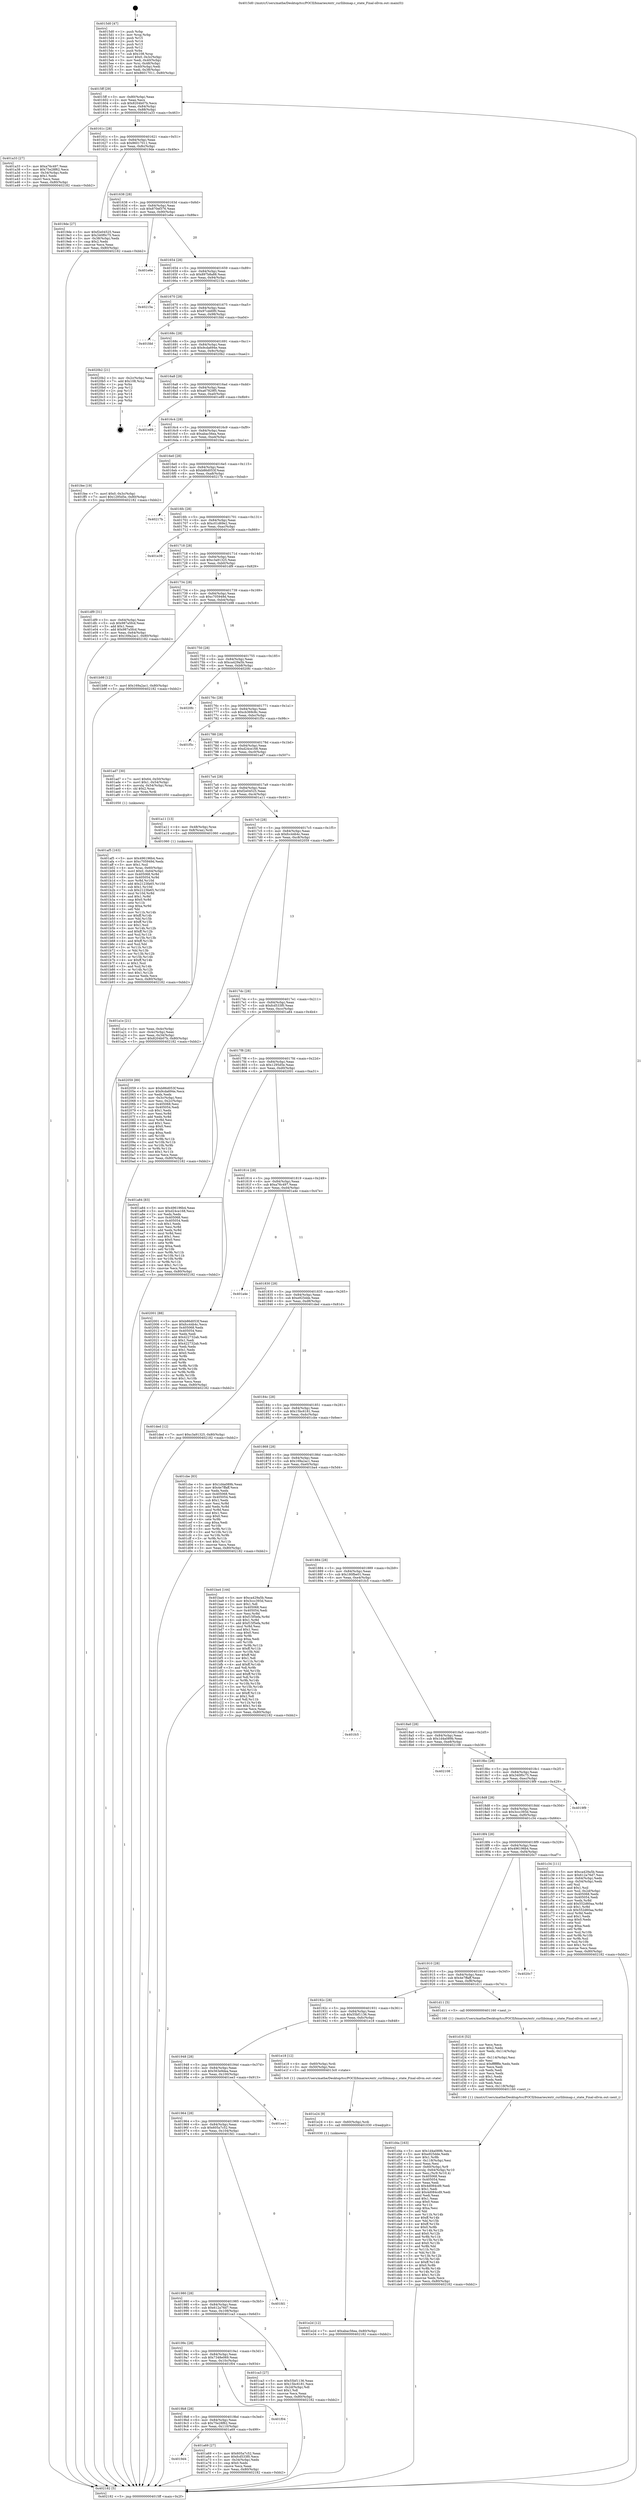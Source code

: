 digraph "0x4015d0" {
  label = "0x4015d0 (/mnt/c/Users/mathe/Desktop/tcc/POCII/binaries/extr_curllibimap.c_state_Final-ollvm.out::main(0))"
  labelloc = "t"
  node[shape=record]

  Entry [label="",width=0.3,height=0.3,shape=circle,fillcolor=black,style=filled]
  "0x4015ff" [label="{
     0x4015ff [29]\l
     | [instrs]\l
     &nbsp;&nbsp;0x4015ff \<+3\>: mov -0x80(%rbp),%eax\l
     &nbsp;&nbsp;0x401602 \<+2\>: mov %eax,%ecx\l
     &nbsp;&nbsp;0x401604 \<+6\>: sub $0x8204b07b,%ecx\l
     &nbsp;&nbsp;0x40160a \<+6\>: mov %eax,-0x84(%rbp)\l
     &nbsp;&nbsp;0x401610 \<+6\>: mov %ecx,-0x88(%rbp)\l
     &nbsp;&nbsp;0x401616 \<+6\>: je 0000000000401a33 \<main+0x463\>\l
  }"]
  "0x401a33" [label="{
     0x401a33 [27]\l
     | [instrs]\l
     &nbsp;&nbsp;0x401a33 \<+5\>: mov $0xa76c497,%eax\l
     &nbsp;&nbsp;0x401a38 \<+5\>: mov $0x75e28f62,%ecx\l
     &nbsp;&nbsp;0x401a3d \<+3\>: mov -0x34(%rbp),%edx\l
     &nbsp;&nbsp;0x401a40 \<+3\>: cmp $0x1,%edx\l
     &nbsp;&nbsp;0x401a43 \<+3\>: cmovl %ecx,%eax\l
     &nbsp;&nbsp;0x401a46 \<+3\>: mov %eax,-0x80(%rbp)\l
     &nbsp;&nbsp;0x401a49 \<+5\>: jmp 0000000000402182 \<main+0xbb2\>\l
  }"]
  "0x40161c" [label="{
     0x40161c [28]\l
     | [instrs]\l
     &nbsp;&nbsp;0x40161c \<+5\>: jmp 0000000000401621 \<main+0x51\>\l
     &nbsp;&nbsp;0x401621 \<+6\>: mov -0x84(%rbp),%eax\l
     &nbsp;&nbsp;0x401627 \<+5\>: sub $0x86017011,%eax\l
     &nbsp;&nbsp;0x40162c \<+6\>: mov %eax,-0x8c(%rbp)\l
     &nbsp;&nbsp;0x401632 \<+6\>: je 00000000004019de \<main+0x40e\>\l
  }"]
  Exit [label="",width=0.3,height=0.3,shape=circle,fillcolor=black,style=filled,peripheries=2]
  "0x4019de" [label="{
     0x4019de [27]\l
     | [instrs]\l
     &nbsp;&nbsp;0x4019de \<+5\>: mov $0xf2e04525,%eax\l
     &nbsp;&nbsp;0x4019e3 \<+5\>: mov $0x340f0c75,%ecx\l
     &nbsp;&nbsp;0x4019e8 \<+3\>: mov -0x38(%rbp),%edx\l
     &nbsp;&nbsp;0x4019eb \<+3\>: cmp $0x2,%edx\l
     &nbsp;&nbsp;0x4019ee \<+3\>: cmovne %ecx,%eax\l
     &nbsp;&nbsp;0x4019f1 \<+3\>: mov %eax,-0x80(%rbp)\l
     &nbsp;&nbsp;0x4019f4 \<+5\>: jmp 0000000000402182 \<main+0xbb2\>\l
  }"]
  "0x401638" [label="{
     0x401638 [28]\l
     | [instrs]\l
     &nbsp;&nbsp;0x401638 \<+5\>: jmp 000000000040163d \<main+0x6d\>\l
     &nbsp;&nbsp;0x40163d \<+6\>: mov -0x84(%rbp),%eax\l
     &nbsp;&nbsp;0x401643 \<+5\>: sub $0x870ef376,%eax\l
     &nbsp;&nbsp;0x401648 \<+6\>: mov %eax,-0x90(%rbp)\l
     &nbsp;&nbsp;0x40164e \<+6\>: je 0000000000401e6e \<main+0x89e\>\l
  }"]
  "0x402182" [label="{
     0x402182 [5]\l
     | [instrs]\l
     &nbsp;&nbsp;0x402182 \<+5\>: jmp 00000000004015ff \<main+0x2f\>\l
  }"]
  "0x4015d0" [label="{
     0x4015d0 [47]\l
     | [instrs]\l
     &nbsp;&nbsp;0x4015d0 \<+1\>: push %rbp\l
     &nbsp;&nbsp;0x4015d1 \<+3\>: mov %rsp,%rbp\l
     &nbsp;&nbsp;0x4015d4 \<+2\>: push %r15\l
     &nbsp;&nbsp;0x4015d6 \<+2\>: push %r14\l
     &nbsp;&nbsp;0x4015d8 \<+2\>: push %r13\l
     &nbsp;&nbsp;0x4015da \<+2\>: push %r12\l
     &nbsp;&nbsp;0x4015dc \<+1\>: push %rbx\l
     &nbsp;&nbsp;0x4015dd \<+7\>: sub $0x108,%rsp\l
     &nbsp;&nbsp;0x4015e4 \<+7\>: movl $0x0,-0x3c(%rbp)\l
     &nbsp;&nbsp;0x4015eb \<+3\>: mov %edi,-0x40(%rbp)\l
     &nbsp;&nbsp;0x4015ee \<+4\>: mov %rsi,-0x48(%rbp)\l
     &nbsp;&nbsp;0x4015f2 \<+3\>: mov -0x40(%rbp),%edi\l
     &nbsp;&nbsp;0x4015f5 \<+3\>: mov %edi,-0x38(%rbp)\l
     &nbsp;&nbsp;0x4015f8 \<+7\>: movl $0x86017011,-0x80(%rbp)\l
  }"]
  "0x401e2d" [label="{
     0x401e2d [12]\l
     | [instrs]\l
     &nbsp;&nbsp;0x401e2d \<+7\>: movl $0xabac56ea,-0x80(%rbp)\l
     &nbsp;&nbsp;0x401e34 \<+5\>: jmp 0000000000402182 \<main+0xbb2\>\l
  }"]
  "0x401e6e" [label="{
     0x401e6e\l
  }", style=dashed]
  "0x401654" [label="{
     0x401654 [28]\l
     | [instrs]\l
     &nbsp;&nbsp;0x401654 \<+5\>: jmp 0000000000401659 \<main+0x89\>\l
     &nbsp;&nbsp;0x401659 \<+6\>: mov -0x84(%rbp),%eax\l
     &nbsp;&nbsp;0x40165f \<+5\>: sub $0x897b8a88,%eax\l
     &nbsp;&nbsp;0x401664 \<+6\>: mov %eax,-0x94(%rbp)\l
     &nbsp;&nbsp;0x40166a \<+6\>: je 000000000040215a \<main+0xb8a\>\l
  }"]
  "0x401e24" [label="{
     0x401e24 [9]\l
     | [instrs]\l
     &nbsp;&nbsp;0x401e24 \<+4\>: mov -0x60(%rbp),%rdi\l
     &nbsp;&nbsp;0x401e28 \<+5\>: call 0000000000401030 \<free@plt\>\l
     | [calls]\l
     &nbsp;&nbsp;0x401030 \{1\} (unknown)\l
  }"]
  "0x40215a" [label="{
     0x40215a\l
  }", style=dashed]
  "0x401670" [label="{
     0x401670 [28]\l
     | [instrs]\l
     &nbsp;&nbsp;0x401670 \<+5\>: jmp 0000000000401675 \<main+0xa5\>\l
     &nbsp;&nbsp;0x401675 \<+6\>: mov -0x84(%rbp),%eax\l
     &nbsp;&nbsp;0x40167b \<+5\>: sub $0x97cdd0f0,%eax\l
     &nbsp;&nbsp;0x401680 \<+6\>: mov %eax,-0x98(%rbp)\l
     &nbsp;&nbsp;0x401686 \<+6\>: je 0000000000401fdd \<main+0xa0d\>\l
  }"]
  "0x401d4a" [label="{
     0x401d4a [163]\l
     | [instrs]\l
     &nbsp;&nbsp;0x401d4a \<+5\>: mov $0x1d4a089b,%ecx\l
     &nbsp;&nbsp;0x401d4f \<+5\>: mov $0xe925dde,%edx\l
     &nbsp;&nbsp;0x401d54 \<+3\>: mov $0x1,%r8b\l
     &nbsp;&nbsp;0x401d57 \<+6\>: mov -0x118(%rbp),%esi\l
     &nbsp;&nbsp;0x401d5d \<+3\>: imul %eax,%esi\l
     &nbsp;&nbsp;0x401d60 \<+4\>: mov -0x60(%rbp),%r9\l
     &nbsp;&nbsp;0x401d64 \<+4\>: movslq -0x64(%rbp),%r10\l
     &nbsp;&nbsp;0x401d68 \<+4\>: mov %esi,(%r9,%r10,4)\l
     &nbsp;&nbsp;0x401d6c \<+7\>: mov 0x405068,%eax\l
     &nbsp;&nbsp;0x401d73 \<+7\>: mov 0x405054,%esi\l
     &nbsp;&nbsp;0x401d7a \<+2\>: mov %eax,%edi\l
     &nbsp;&nbsp;0x401d7c \<+6\>: sub $0x4d084cd9,%edi\l
     &nbsp;&nbsp;0x401d82 \<+3\>: sub $0x1,%edi\l
     &nbsp;&nbsp;0x401d85 \<+6\>: add $0x4d084cd9,%edi\l
     &nbsp;&nbsp;0x401d8b \<+3\>: imul %edi,%eax\l
     &nbsp;&nbsp;0x401d8e \<+3\>: and $0x1,%eax\l
     &nbsp;&nbsp;0x401d91 \<+3\>: cmp $0x0,%eax\l
     &nbsp;&nbsp;0x401d94 \<+4\>: sete %r11b\l
     &nbsp;&nbsp;0x401d98 \<+3\>: cmp $0xa,%esi\l
     &nbsp;&nbsp;0x401d9b \<+3\>: setl %bl\l
     &nbsp;&nbsp;0x401d9e \<+3\>: mov %r11b,%r14b\l
     &nbsp;&nbsp;0x401da1 \<+4\>: xor $0xff,%r14b\l
     &nbsp;&nbsp;0x401da5 \<+3\>: mov %bl,%r15b\l
     &nbsp;&nbsp;0x401da8 \<+4\>: xor $0xff,%r15b\l
     &nbsp;&nbsp;0x401dac \<+4\>: xor $0x0,%r8b\l
     &nbsp;&nbsp;0x401db0 \<+3\>: mov %r14b,%r12b\l
     &nbsp;&nbsp;0x401db3 \<+4\>: and $0x0,%r12b\l
     &nbsp;&nbsp;0x401db7 \<+3\>: and %r8b,%r11b\l
     &nbsp;&nbsp;0x401dba \<+3\>: mov %r15b,%r13b\l
     &nbsp;&nbsp;0x401dbd \<+4\>: and $0x0,%r13b\l
     &nbsp;&nbsp;0x401dc1 \<+3\>: and %r8b,%bl\l
     &nbsp;&nbsp;0x401dc4 \<+3\>: or %r11b,%r12b\l
     &nbsp;&nbsp;0x401dc7 \<+3\>: or %bl,%r13b\l
     &nbsp;&nbsp;0x401dca \<+3\>: xor %r13b,%r12b\l
     &nbsp;&nbsp;0x401dcd \<+3\>: or %r15b,%r14b\l
     &nbsp;&nbsp;0x401dd0 \<+4\>: xor $0xff,%r14b\l
     &nbsp;&nbsp;0x401dd4 \<+4\>: or $0x0,%r8b\l
     &nbsp;&nbsp;0x401dd8 \<+3\>: and %r8b,%r14b\l
     &nbsp;&nbsp;0x401ddb \<+3\>: or %r14b,%r12b\l
     &nbsp;&nbsp;0x401dde \<+4\>: test $0x1,%r12b\l
     &nbsp;&nbsp;0x401de2 \<+3\>: cmovne %edx,%ecx\l
     &nbsp;&nbsp;0x401de5 \<+3\>: mov %ecx,-0x80(%rbp)\l
     &nbsp;&nbsp;0x401de8 \<+5\>: jmp 0000000000402182 \<main+0xbb2\>\l
  }"]
  "0x401fdd" [label="{
     0x401fdd\l
  }", style=dashed]
  "0x40168c" [label="{
     0x40168c [28]\l
     | [instrs]\l
     &nbsp;&nbsp;0x40168c \<+5\>: jmp 0000000000401691 \<main+0xc1\>\l
     &nbsp;&nbsp;0x401691 \<+6\>: mov -0x84(%rbp),%eax\l
     &nbsp;&nbsp;0x401697 \<+5\>: sub $0x9cda694e,%eax\l
     &nbsp;&nbsp;0x40169c \<+6\>: mov %eax,-0x9c(%rbp)\l
     &nbsp;&nbsp;0x4016a2 \<+6\>: je 00000000004020b2 \<main+0xae2\>\l
  }"]
  "0x401d16" [label="{
     0x401d16 [52]\l
     | [instrs]\l
     &nbsp;&nbsp;0x401d16 \<+2\>: xor %ecx,%ecx\l
     &nbsp;&nbsp;0x401d18 \<+5\>: mov $0x2,%edx\l
     &nbsp;&nbsp;0x401d1d \<+6\>: mov %edx,-0x114(%rbp)\l
     &nbsp;&nbsp;0x401d23 \<+1\>: cltd\l
     &nbsp;&nbsp;0x401d24 \<+6\>: mov -0x114(%rbp),%esi\l
     &nbsp;&nbsp;0x401d2a \<+2\>: idiv %esi\l
     &nbsp;&nbsp;0x401d2c \<+6\>: imul $0xfffffffe,%edx,%edx\l
     &nbsp;&nbsp;0x401d32 \<+2\>: mov %ecx,%edi\l
     &nbsp;&nbsp;0x401d34 \<+2\>: sub %edx,%edi\l
     &nbsp;&nbsp;0x401d36 \<+2\>: mov %ecx,%edx\l
     &nbsp;&nbsp;0x401d38 \<+3\>: sub $0x1,%edx\l
     &nbsp;&nbsp;0x401d3b \<+2\>: add %edx,%edi\l
     &nbsp;&nbsp;0x401d3d \<+2\>: sub %edi,%ecx\l
     &nbsp;&nbsp;0x401d3f \<+6\>: mov %ecx,-0x118(%rbp)\l
     &nbsp;&nbsp;0x401d45 \<+5\>: call 0000000000401160 \<next_i\>\l
     | [calls]\l
     &nbsp;&nbsp;0x401160 \{1\} (/mnt/c/Users/mathe/Desktop/tcc/POCII/binaries/extr_curllibimap.c_state_Final-ollvm.out::next_i)\l
  }"]
  "0x4020b2" [label="{
     0x4020b2 [21]\l
     | [instrs]\l
     &nbsp;&nbsp;0x4020b2 \<+3\>: mov -0x2c(%rbp),%eax\l
     &nbsp;&nbsp;0x4020b5 \<+7\>: add $0x108,%rsp\l
     &nbsp;&nbsp;0x4020bc \<+1\>: pop %rbx\l
     &nbsp;&nbsp;0x4020bd \<+2\>: pop %r12\l
     &nbsp;&nbsp;0x4020bf \<+2\>: pop %r13\l
     &nbsp;&nbsp;0x4020c1 \<+2\>: pop %r14\l
     &nbsp;&nbsp;0x4020c3 \<+2\>: pop %r15\l
     &nbsp;&nbsp;0x4020c5 \<+1\>: pop %rbp\l
     &nbsp;&nbsp;0x4020c6 \<+1\>: ret\l
  }"]
  "0x4016a8" [label="{
     0x4016a8 [28]\l
     | [instrs]\l
     &nbsp;&nbsp;0x4016a8 \<+5\>: jmp 00000000004016ad \<main+0xdd\>\l
     &nbsp;&nbsp;0x4016ad \<+6\>: mov -0x84(%rbp),%eax\l
     &nbsp;&nbsp;0x4016b3 \<+5\>: sub $0xa67829f5,%eax\l
     &nbsp;&nbsp;0x4016b8 \<+6\>: mov %eax,-0xa0(%rbp)\l
     &nbsp;&nbsp;0x4016be \<+6\>: je 0000000000401e89 \<main+0x8b9\>\l
  }"]
  "0x401af5" [label="{
     0x401af5 [163]\l
     | [instrs]\l
     &nbsp;&nbsp;0x401af5 \<+5\>: mov $0x496196b4,%ecx\l
     &nbsp;&nbsp;0x401afa \<+5\>: mov $0xc705949d,%edx\l
     &nbsp;&nbsp;0x401aff \<+3\>: mov $0x1,%sil\l
     &nbsp;&nbsp;0x401b02 \<+4\>: mov %rax,-0x60(%rbp)\l
     &nbsp;&nbsp;0x401b06 \<+7\>: movl $0x0,-0x64(%rbp)\l
     &nbsp;&nbsp;0x401b0d \<+8\>: mov 0x405068,%r8d\l
     &nbsp;&nbsp;0x401b15 \<+8\>: mov 0x405054,%r9d\l
     &nbsp;&nbsp;0x401b1d \<+3\>: mov %r8d,%r10d\l
     &nbsp;&nbsp;0x401b20 \<+7\>: add $0x2123fa65,%r10d\l
     &nbsp;&nbsp;0x401b27 \<+4\>: sub $0x1,%r10d\l
     &nbsp;&nbsp;0x401b2b \<+7\>: sub $0x2123fa65,%r10d\l
     &nbsp;&nbsp;0x401b32 \<+4\>: imul %r10d,%r8d\l
     &nbsp;&nbsp;0x401b36 \<+4\>: and $0x1,%r8d\l
     &nbsp;&nbsp;0x401b3a \<+4\>: cmp $0x0,%r8d\l
     &nbsp;&nbsp;0x401b3e \<+4\>: sete %r11b\l
     &nbsp;&nbsp;0x401b42 \<+4\>: cmp $0xa,%r9d\l
     &nbsp;&nbsp;0x401b46 \<+3\>: setl %bl\l
     &nbsp;&nbsp;0x401b49 \<+3\>: mov %r11b,%r14b\l
     &nbsp;&nbsp;0x401b4c \<+4\>: xor $0xff,%r14b\l
     &nbsp;&nbsp;0x401b50 \<+3\>: mov %bl,%r15b\l
     &nbsp;&nbsp;0x401b53 \<+4\>: xor $0xff,%r15b\l
     &nbsp;&nbsp;0x401b57 \<+4\>: xor $0x1,%sil\l
     &nbsp;&nbsp;0x401b5b \<+3\>: mov %r14b,%r12b\l
     &nbsp;&nbsp;0x401b5e \<+4\>: and $0xff,%r12b\l
     &nbsp;&nbsp;0x401b62 \<+3\>: and %sil,%r11b\l
     &nbsp;&nbsp;0x401b65 \<+3\>: mov %r15b,%r13b\l
     &nbsp;&nbsp;0x401b68 \<+4\>: and $0xff,%r13b\l
     &nbsp;&nbsp;0x401b6c \<+3\>: and %sil,%bl\l
     &nbsp;&nbsp;0x401b6f \<+3\>: or %r11b,%r12b\l
     &nbsp;&nbsp;0x401b72 \<+3\>: or %bl,%r13b\l
     &nbsp;&nbsp;0x401b75 \<+3\>: xor %r13b,%r12b\l
     &nbsp;&nbsp;0x401b78 \<+3\>: or %r15b,%r14b\l
     &nbsp;&nbsp;0x401b7b \<+4\>: xor $0xff,%r14b\l
     &nbsp;&nbsp;0x401b7f \<+4\>: or $0x1,%sil\l
     &nbsp;&nbsp;0x401b83 \<+3\>: and %sil,%r14b\l
     &nbsp;&nbsp;0x401b86 \<+3\>: or %r14b,%r12b\l
     &nbsp;&nbsp;0x401b89 \<+4\>: test $0x1,%r12b\l
     &nbsp;&nbsp;0x401b8d \<+3\>: cmovne %edx,%ecx\l
     &nbsp;&nbsp;0x401b90 \<+3\>: mov %ecx,-0x80(%rbp)\l
     &nbsp;&nbsp;0x401b93 \<+5\>: jmp 0000000000402182 \<main+0xbb2\>\l
  }"]
  "0x401e89" [label="{
     0x401e89\l
  }", style=dashed]
  "0x4016c4" [label="{
     0x4016c4 [28]\l
     | [instrs]\l
     &nbsp;&nbsp;0x4016c4 \<+5\>: jmp 00000000004016c9 \<main+0xf9\>\l
     &nbsp;&nbsp;0x4016c9 \<+6\>: mov -0x84(%rbp),%eax\l
     &nbsp;&nbsp;0x4016cf \<+5\>: sub $0xabac56ea,%eax\l
     &nbsp;&nbsp;0x4016d4 \<+6\>: mov %eax,-0xa4(%rbp)\l
     &nbsp;&nbsp;0x4016da \<+6\>: je 0000000000401fee \<main+0xa1e\>\l
  }"]
  "0x4019d4" [label="{
     0x4019d4\l
  }", style=dashed]
  "0x401fee" [label="{
     0x401fee [19]\l
     | [instrs]\l
     &nbsp;&nbsp;0x401fee \<+7\>: movl $0x0,-0x3c(%rbp)\l
     &nbsp;&nbsp;0x401ff5 \<+7\>: movl $0x1295d5e,-0x80(%rbp)\l
     &nbsp;&nbsp;0x401ffc \<+5\>: jmp 0000000000402182 \<main+0xbb2\>\l
  }"]
  "0x4016e0" [label="{
     0x4016e0 [28]\l
     | [instrs]\l
     &nbsp;&nbsp;0x4016e0 \<+5\>: jmp 00000000004016e5 \<main+0x115\>\l
     &nbsp;&nbsp;0x4016e5 \<+6\>: mov -0x84(%rbp),%eax\l
     &nbsp;&nbsp;0x4016eb \<+5\>: sub $0xb86d053f,%eax\l
     &nbsp;&nbsp;0x4016f0 \<+6\>: mov %eax,-0xa8(%rbp)\l
     &nbsp;&nbsp;0x4016f6 \<+6\>: je 000000000040217b \<main+0xbab\>\l
  }"]
  "0x401a69" [label="{
     0x401a69 [27]\l
     | [instrs]\l
     &nbsp;&nbsp;0x401a69 \<+5\>: mov $0x605a7c52,%eax\l
     &nbsp;&nbsp;0x401a6e \<+5\>: mov $0xfcd533f0,%ecx\l
     &nbsp;&nbsp;0x401a73 \<+3\>: mov -0x34(%rbp),%edx\l
     &nbsp;&nbsp;0x401a76 \<+3\>: cmp $0x0,%edx\l
     &nbsp;&nbsp;0x401a79 \<+3\>: cmove %ecx,%eax\l
     &nbsp;&nbsp;0x401a7c \<+3\>: mov %eax,-0x80(%rbp)\l
     &nbsp;&nbsp;0x401a7f \<+5\>: jmp 0000000000402182 \<main+0xbb2\>\l
  }"]
  "0x40217b" [label="{
     0x40217b\l
  }", style=dashed]
  "0x4016fc" [label="{
     0x4016fc [28]\l
     | [instrs]\l
     &nbsp;&nbsp;0x4016fc \<+5\>: jmp 0000000000401701 \<main+0x131\>\l
     &nbsp;&nbsp;0x401701 \<+6\>: mov -0x84(%rbp),%eax\l
     &nbsp;&nbsp;0x401707 \<+5\>: sub $0xc01d69e2,%eax\l
     &nbsp;&nbsp;0x40170c \<+6\>: mov %eax,-0xac(%rbp)\l
     &nbsp;&nbsp;0x401712 \<+6\>: je 0000000000401e39 \<main+0x869\>\l
  }"]
  "0x4019b8" [label="{
     0x4019b8 [28]\l
     | [instrs]\l
     &nbsp;&nbsp;0x4019b8 \<+5\>: jmp 00000000004019bd \<main+0x3ed\>\l
     &nbsp;&nbsp;0x4019bd \<+6\>: mov -0x84(%rbp),%eax\l
     &nbsp;&nbsp;0x4019c3 \<+5\>: sub $0x75e28f62,%eax\l
     &nbsp;&nbsp;0x4019c8 \<+6\>: mov %eax,-0x110(%rbp)\l
     &nbsp;&nbsp;0x4019ce \<+6\>: je 0000000000401a69 \<main+0x499\>\l
  }"]
  "0x401e39" [label="{
     0x401e39\l
  }", style=dashed]
  "0x401718" [label="{
     0x401718 [28]\l
     | [instrs]\l
     &nbsp;&nbsp;0x401718 \<+5\>: jmp 000000000040171d \<main+0x14d\>\l
     &nbsp;&nbsp;0x40171d \<+6\>: mov -0x84(%rbp),%eax\l
     &nbsp;&nbsp;0x401723 \<+5\>: sub $0xc3a91325,%eax\l
     &nbsp;&nbsp;0x401728 \<+6\>: mov %eax,-0xb0(%rbp)\l
     &nbsp;&nbsp;0x40172e \<+6\>: je 0000000000401df9 \<main+0x829\>\l
  }"]
  "0x401f04" [label="{
     0x401f04\l
  }", style=dashed]
  "0x401df9" [label="{
     0x401df9 [31]\l
     | [instrs]\l
     &nbsp;&nbsp;0x401df9 \<+3\>: mov -0x64(%rbp),%eax\l
     &nbsp;&nbsp;0x401dfc \<+5\>: sub $0x987a5fcd,%eax\l
     &nbsp;&nbsp;0x401e01 \<+3\>: add $0x1,%eax\l
     &nbsp;&nbsp;0x401e04 \<+5\>: add $0x987a5fcd,%eax\l
     &nbsp;&nbsp;0x401e09 \<+3\>: mov %eax,-0x64(%rbp)\l
     &nbsp;&nbsp;0x401e0c \<+7\>: movl $0x169a2ac1,-0x80(%rbp)\l
     &nbsp;&nbsp;0x401e13 \<+5\>: jmp 0000000000402182 \<main+0xbb2\>\l
  }"]
  "0x401734" [label="{
     0x401734 [28]\l
     | [instrs]\l
     &nbsp;&nbsp;0x401734 \<+5\>: jmp 0000000000401739 \<main+0x169\>\l
     &nbsp;&nbsp;0x401739 \<+6\>: mov -0x84(%rbp),%eax\l
     &nbsp;&nbsp;0x40173f \<+5\>: sub $0xc705949d,%eax\l
     &nbsp;&nbsp;0x401744 \<+6\>: mov %eax,-0xb4(%rbp)\l
     &nbsp;&nbsp;0x40174a \<+6\>: je 0000000000401b98 \<main+0x5c8\>\l
  }"]
  "0x40199c" [label="{
     0x40199c [28]\l
     | [instrs]\l
     &nbsp;&nbsp;0x40199c \<+5\>: jmp 00000000004019a1 \<main+0x3d1\>\l
     &nbsp;&nbsp;0x4019a1 \<+6\>: mov -0x84(%rbp),%eax\l
     &nbsp;&nbsp;0x4019a7 \<+5\>: sub $0x7348e069,%eax\l
     &nbsp;&nbsp;0x4019ac \<+6\>: mov %eax,-0x10c(%rbp)\l
     &nbsp;&nbsp;0x4019b2 \<+6\>: je 0000000000401f04 \<main+0x934\>\l
  }"]
  "0x401b98" [label="{
     0x401b98 [12]\l
     | [instrs]\l
     &nbsp;&nbsp;0x401b98 \<+7\>: movl $0x169a2ac1,-0x80(%rbp)\l
     &nbsp;&nbsp;0x401b9f \<+5\>: jmp 0000000000402182 \<main+0xbb2\>\l
  }"]
  "0x401750" [label="{
     0x401750 [28]\l
     | [instrs]\l
     &nbsp;&nbsp;0x401750 \<+5\>: jmp 0000000000401755 \<main+0x185\>\l
     &nbsp;&nbsp;0x401755 \<+6\>: mov -0x84(%rbp),%eax\l
     &nbsp;&nbsp;0x40175b \<+5\>: sub $0xca429a5b,%eax\l
     &nbsp;&nbsp;0x401760 \<+6\>: mov %eax,-0xb8(%rbp)\l
     &nbsp;&nbsp;0x401766 \<+6\>: je 00000000004020fc \<main+0xb2c\>\l
  }"]
  "0x401ca3" [label="{
     0x401ca3 [27]\l
     | [instrs]\l
     &nbsp;&nbsp;0x401ca3 \<+5\>: mov $0x55bf1136,%eax\l
     &nbsp;&nbsp;0x401ca8 \<+5\>: mov $0x15bc6181,%ecx\l
     &nbsp;&nbsp;0x401cad \<+3\>: mov -0x2d(%rbp),%dl\l
     &nbsp;&nbsp;0x401cb0 \<+3\>: test $0x1,%dl\l
     &nbsp;&nbsp;0x401cb3 \<+3\>: cmovne %ecx,%eax\l
     &nbsp;&nbsp;0x401cb6 \<+3\>: mov %eax,-0x80(%rbp)\l
     &nbsp;&nbsp;0x401cb9 \<+5\>: jmp 0000000000402182 \<main+0xbb2\>\l
  }"]
  "0x4020fc" [label="{
     0x4020fc\l
  }", style=dashed]
  "0x40176c" [label="{
     0x40176c [28]\l
     | [instrs]\l
     &nbsp;&nbsp;0x40176c \<+5\>: jmp 0000000000401771 \<main+0x1a1\>\l
     &nbsp;&nbsp;0x401771 \<+6\>: mov -0x84(%rbp),%eax\l
     &nbsp;&nbsp;0x401777 \<+5\>: sub $0xcb369c8c,%eax\l
     &nbsp;&nbsp;0x40177c \<+6\>: mov %eax,-0xbc(%rbp)\l
     &nbsp;&nbsp;0x401782 \<+6\>: je 0000000000401f5c \<main+0x98c\>\l
  }"]
  "0x401980" [label="{
     0x401980 [28]\l
     | [instrs]\l
     &nbsp;&nbsp;0x401980 \<+5\>: jmp 0000000000401985 \<main+0x3b5\>\l
     &nbsp;&nbsp;0x401985 \<+6\>: mov -0x84(%rbp),%eax\l
     &nbsp;&nbsp;0x40198b \<+5\>: sub $0x612a76d7,%eax\l
     &nbsp;&nbsp;0x401990 \<+6\>: mov %eax,-0x108(%rbp)\l
     &nbsp;&nbsp;0x401996 \<+6\>: je 0000000000401ca3 \<main+0x6d3\>\l
  }"]
  "0x401f5c" [label="{
     0x401f5c\l
  }", style=dashed]
  "0x401788" [label="{
     0x401788 [28]\l
     | [instrs]\l
     &nbsp;&nbsp;0x401788 \<+5\>: jmp 000000000040178d \<main+0x1bd\>\l
     &nbsp;&nbsp;0x40178d \<+6\>: mov -0x84(%rbp),%eax\l
     &nbsp;&nbsp;0x401793 \<+5\>: sub $0xd24ce168,%eax\l
     &nbsp;&nbsp;0x401798 \<+6\>: mov %eax,-0xc0(%rbp)\l
     &nbsp;&nbsp;0x40179e \<+6\>: je 0000000000401ad7 \<main+0x507\>\l
  }"]
  "0x401fd1" [label="{
     0x401fd1\l
  }", style=dashed]
  "0x401ad7" [label="{
     0x401ad7 [30]\l
     | [instrs]\l
     &nbsp;&nbsp;0x401ad7 \<+7\>: movl $0x64,-0x50(%rbp)\l
     &nbsp;&nbsp;0x401ade \<+7\>: movl $0x1,-0x54(%rbp)\l
     &nbsp;&nbsp;0x401ae5 \<+4\>: movslq -0x54(%rbp),%rax\l
     &nbsp;&nbsp;0x401ae9 \<+4\>: shl $0x2,%rax\l
     &nbsp;&nbsp;0x401aed \<+3\>: mov %rax,%rdi\l
     &nbsp;&nbsp;0x401af0 \<+5\>: call 0000000000401050 \<malloc@plt\>\l
     | [calls]\l
     &nbsp;&nbsp;0x401050 \{1\} (unknown)\l
  }"]
  "0x4017a4" [label="{
     0x4017a4 [28]\l
     | [instrs]\l
     &nbsp;&nbsp;0x4017a4 \<+5\>: jmp 00000000004017a9 \<main+0x1d9\>\l
     &nbsp;&nbsp;0x4017a9 \<+6\>: mov -0x84(%rbp),%eax\l
     &nbsp;&nbsp;0x4017af \<+5\>: sub $0xf2e04525,%eax\l
     &nbsp;&nbsp;0x4017b4 \<+6\>: mov %eax,-0xc4(%rbp)\l
     &nbsp;&nbsp;0x4017ba \<+6\>: je 0000000000401a11 \<main+0x441\>\l
  }"]
  "0x401964" [label="{
     0x401964 [28]\l
     | [instrs]\l
     &nbsp;&nbsp;0x401964 \<+5\>: jmp 0000000000401969 \<main+0x399\>\l
     &nbsp;&nbsp;0x401969 \<+6\>: mov -0x84(%rbp),%eax\l
     &nbsp;&nbsp;0x40196f \<+5\>: sub $0x605a7c52,%eax\l
     &nbsp;&nbsp;0x401974 \<+6\>: mov %eax,-0x104(%rbp)\l
     &nbsp;&nbsp;0x40197a \<+6\>: je 0000000000401fd1 \<main+0xa01\>\l
  }"]
  "0x401a11" [label="{
     0x401a11 [13]\l
     | [instrs]\l
     &nbsp;&nbsp;0x401a11 \<+4\>: mov -0x48(%rbp),%rax\l
     &nbsp;&nbsp;0x401a15 \<+4\>: mov 0x8(%rax),%rdi\l
     &nbsp;&nbsp;0x401a19 \<+5\>: call 0000000000401060 \<atoi@plt\>\l
     | [calls]\l
     &nbsp;&nbsp;0x401060 \{1\} (unknown)\l
  }"]
  "0x4017c0" [label="{
     0x4017c0 [28]\l
     | [instrs]\l
     &nbsp;&nbsp;0x4017c0 \<+5\>: jmp 00000000004017c5 \<main+0x1f5\>\l
     &nbsp;&nbsp;0x4017c5 \<+6\>: mov -0x84(%rbp),%eax\l
     &nbsp;&nbsp;0x4017cb \<+5\>: sub $0xfcc44b4c,%eax\l
     &nbsp;&nbsp;0x4017d0 \<+6\>: mov %eax,-0xc8(%rbp)\l
     &nbsp;&nbsp;0x4017d6 \<+6\>: je 0000000000402059 \<main+0xa89\>\l
  }"]
  "0x401a1e" [label="{
     0x401a1e [21]\l
     | [instrs]\l
     &nbsp;&nbsp;0x401a1e \<+3\>: mov %eax,-0x4c(%rbp)\l
     &nbsp;&nbsp;0x401a21 \<+3\>: mov -0x4c(%rbp),%eax\l
     &nbsp;&nbsp;0x401a24 \<+3\>: mov %eax,-0x34(%rbp)\l
     &nbsp;&nbsp;0x401a27 \<+7\>: movl $0x8204b07b,-0x80(%rbp)\l
     &nbsp;&nbsp;0x401a2e \<+5\>: jmp 0000000000402182 \<main+0xbb2\>\l
  }"]
  "0x401ee3" [label="{
     0x401ee3\l
  }", style=dashed]
  "0x402059" [label="{
     0x402059 [89]\l
     | [instrs]\l
     &nbsp;&nbsp;0x402059 \<+5\>: mov $0xb86d053f,%eax\l
     &nbsp;&nbsp;0x40205e \<+5\>: mov $0x9cda694e,%ecx\l
     &nbsp;&nbsp;0x402063 \<+2\>: xor %edx,%edx\l
     &nbsp;&nbsp;0x402065 \<+3\>: mov -0x3c(%rbp),%esi\l
     &nbsp;&nbsp;0x402068 \<+3\>: mov %esi,-0x2c(%rbp)\l
     &nbsp;&nbsp;0x40206b \<+7\>: mov 0x405068,%esi\l
     &nbsp;&nbsp;0x402072 \<+7\>: mov 0x405054,%edi\l
     &nbsp;&nbsp;0x402079 \<+3\>: sub $0x1,%edx\l
     &nbsp;&nbsp;0x40207c \<+3\>: mov %esi,%r8d\l
     &nbsp;&nbsp;0x40207f \<+3\>: add %edx,%r8d\l
     &nbsp;&nbsp;0x402082 \<+4\>: imul %r8d,%esi\l
     &nbsp;&nbsp;0x402086 \<+3\>: and $0x1,%esi\l
     &nbsp;&nbsp;0x402089 \<+3\>: cmp $0x0,%esi\l
     &nbsp;&nbsp;0x40208c \<+4\>: sete %r9b\l
     &nbsp;&nbsp;0x402090 \<+3\>: cmp $0xa,%edi\l
     &nbsp;&nbsp;0x402093 \<+4\>: setl %r10b\l
     &nbsp;&nbsp;0x402097 \<+3\>: mov %r9b,%r11b\l
     &nbsp;&nbsp;0x40209a \<+3\>: and %r10b,%r11b\l
     &nbsp;&nbsp;0x40209d \<+3\>: xor %r10b,%r9b\l
     &nbsp;&nbsp;0x4020a0 \<+3\>: or %r9b,%r11b\l
     &nbsp;&nbsp;0x4020a3 \<+4\>: test $0x1,%r11b\l
     &nbsp;&nbsp;0x4020a7 \<+3\>: cmovne %ecx,%eax\l
     &nbsp;&nbsp;0x4020aa \<+3\>: mov %eax,-0x80(%rbp)\l
     &nbsp;&nbsp;0x4020ad \<+5\>: jmp 0000000000402182 \<main+0xbb2\>\l
  }"]
  "0x4017dc" [label="{
     0x4017dc [28]\l
     | [instrs]\l
     &nbsp;&nbsp;0x4017dc \<+5\>: jmp 00000000004017e1 \<main+0x211\>\l
     &nbsp;&nbsp;0x4017e1 \<+6\>: mov -0x84(%rbp),%eax\l
     &nbsp;&nbsp;0x4017e7 \<+5\>: sub $0xfcd533f0,%eax\l
     &nbsp;&nbsp;0x4017ec \<+6\>: mov %eax,-0xcc(%rbp)\l
     &nbsp;&nbsp;0x4017f2 \<+6\>: je 0000000000401a84 \<main+0x4b4\>\l
  }"]
  "0x401948" [label="{
     0x401948 [28]\l
     | [instrs]\l
     &nbsp;&nbsp;0x401948 \<+5\>: jmp 000000000040194d \<main+0x37d\>\l
     &nbsp;&nbsp;0x40194d \<+6\>: mov -0x84(%rbp),%eax\l
     &nbsp;&nbsp;0x401953 \<+5\>: sub $0x563e9dea,%eax\l
     &nbsp;&nbsp;0x401958 \<+6\>: mov %eax,-0x100(%rbp)\l
     &nbsp;&nbsp;0x40195e \<+6\>: je 0000000000401ee3 \<main+0x913\>\l
  }"]
  "0x401a84" [label="{
     0x401a84 [83]\l
     | [instrs]\l
     &nbsp;&nbsp;0x401a84 \<+5\>: mov $0x496196b4,%eax\l
     &nbsp;&nbsp;0x401a89 \<+5\>: mov $0xd24ce168,%ecx\l
     &nbsp;&nbsp;0x401a8e \<+2\>: xor %edx,%edx\l
     &nbsp;&nbsp;0x401a90 \<+7\>: mov 0x405068,%esi\l
     &nbsp;&nbsp;0x401a97 \<+7\>: mov 0x405054,%edi\l
     &nbsp;&nbsp;0x401a9e \<+3\>: sub $0x1,%edx\l
     &nbsp;&nbsp;0x401aa1 \<+3\>: mov %esi,%r8d\l
     &nbsp;&nbsp;0x401aa4 \<+3\>: add %edx,%r8d\l
     &nbsp;&nbsp;0x401aa7 \<+4\>: imul %r8d,%esi\l
     &nbsp;&nbsp;0x401aab \<+3\>: and $0x1,%esi\l
     &nbsp;&nbsp;0x401aae \<+3\>: cmp $0x0,%esi\l
     &nbsp;&nbsp;0x401ab1 \<+4\>: sete %r9b\l
     &nbsp;&nbsp;0x401ab5 \<+3\>: cmp $0xa,%edi\l
     &nbsp;&nbsp;0x401ab8 \<+4\>: setl %r10b\l
     &nbsp;&nbsp;0x401abc \<+3\>: mov %r9b,%r11b\l
     &nbsp;&nbsp;0x401abf \<+3\>: and %r10b,%r11b\l
     &nbsp;&nbsp;0x401ac2 \<+3\>: xor %r10b,%r9b\l
     &nbsp;&nbsp;0x401ac5 \<+3\>: or %r9b,%r11b\l
     &nbsp;&nbsp;0x401ac8 \<+4\>: test $0x1,%r11b\l
     &nbsp;&nbsp;0x401acc \<+3\>: cmovne %ecx,%eax\l
     &nbsp;&nbsp;0x401acf \<+3\>: mov %eax,-0x80(%rbp)\l
     &nbsp;&nbsp;0x401ad2 \<+5\>: jmp 0000000000402182 \<main+0xbb2\>\l
  }"]
  "0x4017f8" [label="{
     0x4017f8 [28]\l
     | [instrs]\l
     &nbsp;&nbsp;0x4017f8 \<+5\>: jmp 00000000004017fd \<main+0x22d\>\l
     &nbsp;&nbsp;0x4017fd \<+6\>: mov -0x84(%rbp),%eax\l
     &nbsp;&nbsp;0x401803 \<+5\>: sub $0x1295d5e,%eax\l
     &nbsp;&nbsp;0x401808 \<+6\>: mov %eax,-0xd0(%rbp)\l
     &nbsp;&nbsp;0x40180e \<+6\>: je 0000000000402001 \<main+0xa31\>\l
  }"]
  "0x401e18" [label="{
     0x401e18 [12]\l
     | [instrs]\l
     &nbsp;&nbsp;0x401e18 \<+4\>: mov -0x60(%rbp),%rdi\l
     &nbsp;&nbsp;0x401e1c \<+3\>: mov -0x50(%rbp),%esi\l
     &nbsp;&nbsp;0x401e1f \<+5\>: call 00000000004013c0 \<state\>\l
     | [calls]\l
     &nbsp;&nbsp;0x4013c0 \{1\} (/mnt/c/Users/mathe/Desktop/tcc/POCII/binaries/extr_curllibimap.c_state_Final-ollvm.out::state)\l
  }"]
  "0x402001" [label="{
     0x402001 [88]\l
     | [instrs]\l
     &nbsp;&nbsp;0x402001 \<+5\>: mov $0xb86d053f,%eax\l
     &nbsp;&nbsp;0x402006 \<+5\>: mov $0xfcc44b4c,%ecx\l
     &nbsp;&nbsp;0x40200b \<+7\>: mov 0x405068,%edx\l
     &nbsp;&nbsp;0x402012 \<+7\>: mov 0x405054,%esi\l
     &nbsp;&nbsp;0x402019 \<+2\>: mov %edx,%edi\l
     &nbsp;&nbsp;0x40201b \<+6\>: add $0x422732ab,%edi\l
     &nbsp;&nbsp;0x402021 \<+3\>: sub $0x1,%edi\l
     &nbsp;&nbsp;0x402024 \<+6\>: sub $0x422732ab,%edi\l
     &nbsp;&nbsp;0x40202a \<+3\>: imul %edi,%edx\l
     &nbsp;&nbsp;0x40202d \<+3\>: and $0x1,%edx\l
     &nbsp;&nbsp;0x402030 \<+3\>: cmp $0x0,%edx\l
     &nbsp;&nbsp;0x402033 \<+4\>: sete %r8b\l
     &nbsp;&nbsp;0x402037 \<+3\>: cmp $0xa,%esi\l
     &nbsp;&nbsp;0x40203a \<+4\>: setl %r9b\l
     &nbsp;&nbsp;0x40203e \<+3\>: mov %r8b,%r10b\l
     &nbsp;&nbsp;0x402041 \<+3\>: and %r9b,%r10b\l
     &nbsp;&nbsp;0x402044 \<+3\>: xor %r9b,%r8b\l
     &nbsp;&nbsp;0x402047 \<+3\>: or %r8b,%r10b\l
     &nbsp;&nbsp;0x40204a \<+4\>: test $0x1,%r10b\l
     &nbsp;&nbsp;0x40204e \<+3\>: cmovne %ecx,%eax\l
     &nbsp;&nbsp;0x402051 \<+3\>: mov %eax,-0x80(%rbp)\l
     &nbsp;&nbsp;0x402054 \<+5\>: jmp 0000000000402182 \<main+0xbb2\>\l
  }"]
  "0x401814" [label="{
     0x401814 [28]\l
     | [instrs]\l
     &nbsp;&nbsp;0x401814 \<+5\>: jmp 0000000000401819 \<main+0x249\>\l
     &nbsp;&nbsp;0x401819 \<+6\>: mov -0x84(%rbp),%eax\l
     &nbsp;&nbsp;0x40181f \<+5\>: sub $0xa76c497,%eax\l
     &nbsp;&nbsp;0x401824 \<+6\>: mov %eax,-0xd4(%rbp)\l
     &nbsp;&nbsp;0x40182a \<+6\>: je 0000000000401a4e \<main+0x47e\>\l
  }"]
  "0x40192c" [label="{
     0x40192c [28]\l
     | [instrs]\l
     &nbsp;&nbsp;0x40192c \<+5\>: jmp 0000000000401931 \<main+0x361\>\l
     &nbsp;&nbsp;0x401931 \<+6\>: mov -0x84(%rbp),%eax\l
     &nbsp;&nbsp;0x401937 \<+5\>: sub $0x55bf1136,%eax\l
     &nbsp;&nbsp;0x40193c \<+6\>: mov %eax,-0xfc(%rbp)\l
     &nbsp;&nbsp;0x401942 \<+6\>: je 0000000000401e18 \<main+0x848\>\l
  }"]
  "0x401a4e" [label="{
     0x401a4e\l
  }", style=dashed]
  "0x401830" [label="{
     0x401830 [28]\l
     | [instrs]\l
     &nbsp;&nbsp;0x401830 \<+5\>: jmp 0000000000401835 \<main+0x265\>\l
     &nbsp;&nbsp;0x401835 \<+6\>: mov -0x84(%rbp),%eax\l
     &nbsp;&nbsp;0x40183b \<+5\>: sub $0xe925dde,%eax\l
     &nbsp;&nbsp;0x401840 \<+6\>: mov %eax,-0xd8(%rbp)\l
     &nbsp;&nbsp;0x401846 \<+6\>: je 0000000000401ded \<main+0x81d\>\l
  }"]
  "0x401d11" [label="{
     0x401d11 [5]\l
     | [instrs]\l
     &nbsp;&nbsp;0x401d11 \<+5\>: call 0000000000401160 \<next_i\>\l
     | [calls]\l
     &nbsp;&nbsp;0x401160 \{1\} (/mnt/c/Users/mathe/Desktop/tcc/POCII/binaries/extr_curllibimap.c_state_Final-ollvm.out::next_i)\l
  }"]
  "0x401ded" [label="{
     0x401ded [12]\l
     | [instrs]\l
     &nbsp;&nbsp;0x401ded \<+7\>: movl $0xc3a91325,-0x80(%rbp)\l
     &nbsp;&nbsp;0x401df4 \<+5\>: jmp 0000000000402182 \<main+0xbb2\>\l
  }"]
  "0x40184c" [label="{
     0x40184c [28]\l
     | [instrs]\l
     &nbsp;&nbsp;0x40184c \<+5\>: jmp 0000000000401851 \<main+0x281\>\l
     &nbsp;&nbsp;0x401851 \<+6\>: mov -0x84(%rbp),%eax\l
     &nbsp;&nbsp;0x401857 \<+5\>: sub $0x15bc6181,%eax\l
     &nbsp;&nbsp;0x40185c \<+6\>: mov %eax,-0xdc(%rbp)\l
     &nbsp;&nbsp;0x401862 \<+6\>: je 0000000000401cbe \<main+0x6ee\>\l
  }"]
  "0x401910" [label="{
     0x401910 [28]\l
     | [instrs]\l
     &nbsp;&nbsp;0x401910 \<+5\>: jmp 0000000000401915 \<main+0x345\>\l
     &nbsp;&nbsp;0x401915 \<+6\>: mov -0x84(%rbp),%eax\l
     &nbsp;&nbsp;0x40191b \<+5\>: sub $0x4e7ffaff,%eax\l
     &nbsp;&nbsp;0x401920 \<+6\>: mov %eax,-0xf8(%rbp)\l
     &nbsp;&nbsp;0x401926 \<+6\>: je 0000000000401d11 \<main+0x741\>\l
  }"]
  "0x401cbe" [label="{
     0x401cbe [83]\l
     | [instrs]\l
     &nbsp;&nbsp;0x401cbe \<+5\>: mov $0x1d4a089b,%eax\l
     &nbsp;&nbsp;0x401cc3 \<+5\>: mov $0x4e7ffaff,%ecx\l
     &nbsp;&nbsp;0x401cc8 \<+2\>: xor %edx,%edx\l
     &nbsp;&nbsp;0x401cca \<+7\>: mov 0x405068,%esi\l
     &nbsp;&nbsp;0x401cd1 \<+7\>: mov 0x405054,%edi\l
     &nbsp;&nbsp;0x401cd8 \<+3\>: sub $0x1,%edx\l
     &nbsp;&nbsp;0x401cdb \<+3\>: mov %esi,%r8d\l
     &nbsp;&nbsp;0x401cde \<+3\>: add %edx,%r8d\l
     &nbsp;&nbsp;0x401ce1 \<+4\>: imul %r8d,%esi\l
     &nbsp;&nbsp;0x401ce5 \<+3\>: and $0x1,%esi\l
     &nbsp;&nbsp;0x401ce8 \<+3\>: cmp $0x0,%esi\l
     &nbsp;&nbsp;0x401ceb \<+4\>: sete %r9b\l
     &nbsp;&nbsp;0x401cef \<+3\>: cmp $0xa,%edi\l
     &nbsp;&nbsp;0x401cf2 \<+4\>: setl %r10b\l
     &nbsp;&nbsp;0x401cf6 \<+3\>: mov %r9b,%r11b\l
     &nbsp;&nbsp;0x401cf9 \<+3\>: and %r10b,%r11b\l
     &nbsp;&nbsp;0x401cfc \<+3\>: xor %r10b,%r9b\l
     &nbsp;&nbsp;0x401cff \<+3\>: or %r9b,%r11b\l
     &nbsp;&nbsp;0x401d02 \<+4\>: test $0x1,%r11b\l
     &nbsp;&nbsp;0x401d06 \<+3\>: cmovne %ecx,%eax\l
     &nbsp;&nbsp;0x401d09 \<+3\>: mov %eax,-0x80(%rbp)\l
     &nbsp;&nbsp;0x401d0c \<+5\>: jmp 0000000000402182 \<main+0xbb2\>\l
  }"]
  "0x401868" [label="{
     0x401868 [28]\l
     | [instrs]\l
     &nbsp;&nbsp;0x401868 \<+5\>: jmp 000000000040186d \<main+0x29d\>\l
     &nbsp;&nbsp;0x40186d \<+6\>: mov -0x84(%rbp),%eax\l
     &nbsp;&nbsp;0x401873 \<+5\>: sub $0x169a2ac1,%eax\l
     &nbsp;&nbsp;0x401878 \<+6\>: mov %eax,-0xe0(%rbp)\l
     &nbsp;&nbsp;0x40187e \<+6\>: je 0000000000401ba4 \<main+0x5d4\>\l
  }"]
  "0x4020c7" [label="{
     0x4020c7\l
  }", style=dashed]
  "0x401ba4" [label="{
     0x401ba4 [144]\l
     | [instrs]\l
     &nbsp;&nbsp;0x401ba4 \<+5\>: mov $0xca429a5b,%eax\l
     &nbsp;&nbsp;0x401ba9 \<+5\>: mov $0x3ccc393d,%ecx\l
     &nbsp;&nbsp;0x401bae \<+2\>: mov $0x1,%dl\l
     &nbsp;&nbsp;0x401bb0 \<+7\>: mov 0x405068,%esi\l
     &nbsp;&nbsp;0x401bb7 \<+7\>: mov 0x405054,%edi\l
     &nbsp;&nbsp;0x401bbe \<+3\>: mov %esi,%r8d\l
     &nbsp;&nbsp;0x401bc1 \<+7\>: sub $0xf15f5efa,%r8d\l
     &nbsp;&nbsp;0x401bc8 \<+4\>: sub $0x1,%r8d\l
     &nbsp;&nbsp;0x401bcc \<+7\>: add $0xf15f5efa,%r8d\l
     &nbsp;&nbsp;0x401bd3 \<+4\>: imul %r8d,%esi\l
     &nbsp;&nbsp;0x401bd7 \<+3\>: and $0x1,%esi\l
     &nbsp;&nbsp;0x401bda \<+3\>: cmp $0x0,%esi\l
     &nbsp;&nbsp;0x401bdd \<+4\>: sete %r9b\l
     &nbsp;&nbsp;0x401be1 \<+3\>: cmp $0xa,%edi\l
     &nbsp;&nbsp;0x401be4 \<+4\>: setl %r10b\l
     &nbsp;&nbsp;0x401be8 \<+3\>: mov %r9b,%r11b\l
     &nbsp;&nbsp;0x401beb \<+4\>: xor $0xff,%r11b\l
     &nbsp;&nbsp;0x401bef \<+3\>: mov %r10b,%bl\l
     &nbsp;&nbsp;0x401bf2 \<+3\>: xor $0xff,%bl\l
     &nbsp;&nbsp;0x401bf5 \<+3\>: xor $0x1,%dl\l
     &nbsp;&nbsp;0x401bf8 \<+3\>: mov %r11b,%r14b\l
     &nbsp;&nbsp;0x401bfb \<+4\>: and $0xff,%r14b\l
     &nbsp;&nbsp;0x401bff \<+3\>: and %dl,%r9b\l
     &nbsp;&nbsp;0x401c02 \<+3\>: mov %bl,%r15b\l
     &nbsp;&nbsp;0x401c05 \<+4\>: and $0xff,%r15b\l
     &nbsp;&nbsp;0x401c09 \<+3\>: and %dl,%r10b\l
     &nbsp;&nbsp;0x401c0c \<+3\>: or %r9b,%r14b\l
     &nbsp;&nbsp;0x401c0f \<+3\>: or %r10b,%r15b\l
     &nbsp;&nbsp;0x401c12 \<+3\>: xor %r15b,%r14b\l
     &nbsp;&nbsp;0x401c15 \<+3\>: or %bl,%r11b\l
     &nbsp;&nbsp;0x401c18 \<+4\>: xor $0xff,%r11b\l
     &nbsp;&nbsp;0x401c1c \<+3\>: or $0x1,%dl\l
     &nbsp;&nbsp;0x401c1f \<+3\>: and %dl,%r11b\l
     &nbsp;&nbsp;0x401c22 \<+3\>: or %r11b,%r14b\l
     &nbsp;&nbsp;0x401c25 \<+4\>: test $0x1,%r14b\l
     &nbsp;&nbsp;0x401c29 \<+3\>: cmovne %ecx,%eax\l
     &nbsp;&nbsp;0x401c2c \<+3\>: mov %eax,-0x80(%rbp)\l
     &nbsp;&nbsp;0x401c2f \<+5\>: jmp 0000000000402182 \<main+0xbb2\>\l
  }"]
  "0x401884" [label="{
     0x401884 [28]\l
     | [instrs]\l
     &nbsp;&nbsp;0x401884 \<+5\>: jmp 0000000000401889 \<main+0x2b9\>\l
     &nbsp;&nbsp;0x401889 \<+6\>: mov -0x84(%rbp),%eax\l
     &nbsp;&nbsp;0x40188f \<+5\>: sub $0x180fbe01,%eax\l
     &nbsp;&nbsp;0x401894 \<+6\>: mov %eax,-0xe4(%rbp)\l
     &nbsp;&nbsp;0x40189a \<+6\>: je 0000000000401fc5 \<main+0x9f5\>\l
  }"]
  "0x4018f4" [label="{
     0x4018f4 [28]\l
     | [instrs]\l
     &nbsp;&nbsp;0x4018f4 \<+5\>: jmp 00000000004018f9 \<main+0x329\>\l
     &nbsp;&nbsp;0x4018f9 \<+6\>: mov -0x84(%rbp),%eax\l
     &nbsp;&nbsp;0x4018ff \<+5\>: sub $0x496196b4,%eax\l
     &nbsp;&nbsp;0x401904 \<+6\>: mov %eax,-0xf4(%rbp)\l
     &nbsp;&nbsp;0x40190a \<+6\>: je 00000000004020c7 \<main+0xaf7\>\l
  }"]
  "0x401fc5" [label="{
     0x401fc5\l
  }", style=dashed]
  "0x4018a0" [label="{
     0x4018a0 [28]\l
     | [instrs]\l
     &nbsp;&nbsp;0x4018a0 \<+5\>: jmp 00000000004018a5 \<main+0x2d5\>\l
     &nbsp;&nbsp;0x4018a5 \<+6\>: mov -0x84(%rbp),%eax\l
     &nbsp;&nbsp;0x4018ab \<+5\>: sub $0x1d4a089b,%eax\l
     &nbsp;&nbsp;0x4018b0 \<+6\>: mov %eax,-0xe8(%rbp)\l
     &nbsp;&nbsp;0x4018b6 \<+6\>: je 0000000000402108 \<main+0xb38\>\l
  }"]
  "0x401c34" [label="{
     0x401c34 [111]\l
     | [instrs]\l
     &nbsp;&nbsp;0x401c34 \<+5\>: mov $0xca429a5b,%eax\l
     &nbsp;&nbsp;0x401c39 \<+5\>: mov $0x612a76d7,%ecx\l
     &nbsp;&nbsp;0x401c3e \<+3\>: mov -0x64(%rbp),%edx\l
     &nbsp;&nbsp;0x401c41 \<+3\>: cmp -0x54(%rbp),%edx\l
     &nbsp;&nbsp;0x401c44 \<+4\>: setl %sil\l
     &nbsp;&nbsp;0x401c48 \<+4\>: and $0x1,%sil\l
     &nbsp;&nbsp;0x401c4c \<+4\>: mov %sil,-0x2d(%rbp)\l
     &nbsp;&nbsp;0x401c50 \<+7\>: mov 0x405068,%edx\l
     &nbsp;&nbsp;0x401c57 \<+7\>: mov 0x405054,%edi\l
     &nbsp;&nbsp;0x401c5e \<+3\>: mov %edx,%r8d\l
     &nbsp;&nbsp;0x401c61 \<+7\>: add $0x552d60aa,%r8d\l
     &nbsp;&nbsp;0x401c68 \<+4\>: sub $0x1,%r8d\l
     &nbsp;&nbsp;0x401c6c \<+7\>: sub $0x552d60aa,%r8d\l
     &nbsp;&nbsp;0x401c73 \<+4\>: imul %r8d,%edx\l
     &nbsp;&nbsp;0x401c77 \<+3\>: and $0x1,%edx\l
     &nbsp;&nbsp;0x401c7a \<+3\>: cmp $0x0,%edx\l
     &nbsp;&nbsp;0x401c7d \<+4\>: sete %sil\l
     &nbsp;&nbsp;0x401c81 \<+3\>: cmp $0xa,%edi\l
     &nbsp;&nbsp;0x401c84 \<+4\>: setl %r9b\l
     &nbsp;&nbsp;0x401c88 \<+3\>: mov %sil,%r10b\l
     &nbsp;&nbsp;0x401c8b \<+3\>: and %r9b,%r10b\l
     &nbsp;&nbsp;0x401c8e \<+3\>: xor %r9b,%sil\l
     &nbsp;&nbsp;0x401c91 \<+3\>: or %sil,%r10b\l
     &nbsp;&nbsp;0x401c94 \<+4\>: test $0x1,%r10b\l
     &nbsp;&nbsp;0x401c98 \<+3\>: cmovne %ecx,%eax\l
     &nbsp;&nbsp;0x401c9b \<+3\>: mov %eax,-0x80(%rbp)\l
     &nbsp;&nbsp;0x401c9e \<+5\>: jmp 0000000000402182 \<main+0xbb2\>\l
  }"]
  "0x402108" [label="{
     0x402108\l
  }", style=dashed]
  "0x4018bc" [label="{
     0x4018bc [28]\l
     | [instrs]\l
     &nbsp;&nbsp;0x4018bc \<+5\>: jmp 00000000004018c1 \<main+0x2f1\>\l
     &nbsp;&nbsp;0x4018c1 \<+6\>: mov -0x84(%rbp),%eax\l
     &nbsp;&nbsp;0x4018c7 \<+5\>: sub $0x340f0c75,%eax\l
     &nbsp;&nbsp;0x4018cc \<+6\>: mov %eax,-0xec(%rbp)\l
     &nbsp;&nbsp;0x4018d2 \<+6\>: je 00000000004019f9 \<main+0x429\>\l
  }"]
  "0x4018d8" [label="{
     0x4018d8 [28]\l
     | [instrs]\l
     &nbsp;&nbsp;0x4018d8 \<+5\>: jmp 00000000004018dd \<main+0x30d\>\l
     &nbsp;&nbsp;0x4018dd \<+6\>: mov -0x84(%rbp),%eax\l
     &nbsp;&nbsp;0x4018e3 \<+5\>: sub $0x3ccc393d,%eax\l
     &nbsp;&nbsp;0x4018e8 \<+6\>: mov %eax,-0xf0(%rbp)\l
     &nbsp;&nbsp;0x4018ee \<+6\>: je 0000000000401c34 \<main+0x664\>\l
  }"]
  "0x4019f9" [label="{
     0x4019f9\l
  }", style=dashed]
  Entry -> "0x4015d0" [label=" 1"]
  "0x4015ff" -> "0x401a33" [label=" 1"]
  "0x4015ff" -> "0x40161c" [label=" 21"]
  "0x4020b2" -> Exit [label=" 1"]
  "0x40161c" -> "0x4019de" [label=" 1"]
  "0x40161c" -> "0x401638" [label=" 20"]
  "0x4019de" -> "0x402182" [label=" 1"]
  "0x4015d0" -> "0x4015ff" [label=" 1"]
  "0x402182" -> "0x4015ff" [label=" 21"]
  "0x402059" -> "0x402182" [label=" 1"]
  "0x401638" -> "0x401e6e" [label=" 0"]
  "0x401638" -> "0x401654" [label=" 20"]
  "0x402001" -> "0x402182" [label=" 1"]
  "0x401654" -> "0x40215a" [label=" 0"]
  "0x401654" -> "0x401670" [label=" 20"]
  "0x401fee" -> "0x402182" [label=" 1"]
  "0x401670" -> "0x401fdd" [label=" 0"]
  "0x401670" -> "0x40168c" [label=" 20"]
  "0x401e2d" -> "0x402182" [label=" 1"]
  "0x40168c" -> "0x4020b2" [label=" 1"]
  "0x40168c" -> "0x4016a8" [label=" 19"]
  "0x401e24" -> "0x401e2d" [label=" 1"]
  "0x4016a8" -> "0x401e89" [label=" 0"]
  "0x4016a8" -> "0x4016c4" [label=" 19"]
  "0x401e18" -> "0x401e24" [label=" 1"]
  "0x4016c4" -> "0x401fee" [label=" 1"]
  "0x4016c4" -> "0x4016e0" [label=" 18"]
  "0x401df9" -> "0x402182" [label=" 1"]
  "0x4016e0" -> "0x40217b" [label=" 0"]
  "0x4016e0" -> "0x4016fc" [label=" 18"]
  "0x401ded" -> "0x402182" [label=" 1"]
  "0x4016fc" -> "0x401e39" [label=" 0"]
  "0x4016fc" -> "0x401718" [label=" 18"]
  "0x401d16" -> "0x401d4a" [label=" 1"]
  "0x401718" -> "0x401df9" [label=" 1"]
  "0x401718" -> "0x401734" [label=" 17"]
  "0x401d11" -> "0x401d16" [label=" 1"]
  "0x401734" -> "0x401b98" [label=" 1"]
  "0x401734" -> "0x401750" [label=" 16"]
  "0x401ca3" -> "0x402182" [label=" 2"]
  "0x401750" -> "0x4020fc" [label=" 0"]
  "0x401750" -> "0x40176c" [label=" 16"]
  "0x401c34" -> "0x402182" [label=" 2"]
  "0x40176c" -> "0x401f5c" [label=" 0"]
  "0x40176c" -> "0x401788" [label=" 16"]
  "0x401b98" -> "0x402182" [label=" 1"]
  "0x401788" -> "0x401ad7" [label=" 1"]
  "0x401788" -> "0x4017a4" [label=" 15"]
  "0x401af5" -> "0x402182" [label=" 1"]
  "0x4017a4" -> "0x401a11" [label=" 1"]
  "0x4017a4" -> "0x4017c0" [label=" 14"]
  "0x401a11" -> "0x401a1e" [label=" 1"]
  "0x401a1e" -> "0x402182" [label=" 1"]
  "0x401a33" -> "0x402182" [label=" 1"]
  "0x401a84" -> "0x402182" [label=" 1"]
  "0x4017c0" -> "0x402059" [label=" 1"]
  "0x4017c0" -> "0x4017dc" [label=" 13"]
  "0x401a69" -> "0x402182" [label=" 1"]
  "0x4017dc" -> "0x401a84" [label=" 1"]
  "0x4017dc" -> "0x4017f8" [label=" 12"]
  "0x4019b8" -> "0x401a69" [label=" 1"]
  "0x4017f8" -> "0x402001" [label=" 1"]
  "0x4017f8" -> "0x401814" [label=" 11"]
  "0x401d4a" -> "0x402182" [label=" 1"]
  "0x401814" -> "0x401a4e" [label=" 0"]
  "0x401814" -> "0x401830" [label=" 11"]
  "0x40199c" -> "0x401f04" [label=" 0"]
  "0x401830" -> "0x401ded" [label=" 1"]
  "0x401830" -> "0x40184c" [label=" 10"]
  "0x401cbe" -> "0x402182" [label=" 1"]
  "0x40184c" -> "0x401cbe" [label=" 1"]
  "0x40184c" -> "0x401868" [label=" 9"]
  "0x401980" -> "0x401ca3" [label=" 2"]
  "0x401868" -> "0x401ba4" [label=" 2"]
  "0x401868" -> "0x401884" [label=" 7"]
  "0x401ba4" -> "0x402182" [label=" 2"]
  "0x401884" -> "0x401fc5" [label=" 0"]
  "0x401884" -> "0x4018a0" [label=" 7"]
  "0x401964" -> "0x401fd1" [label=" 0"]
  "0x4018a0" -> "0x402108" [label=" 0"]
  "0x4018a0" -> "0x4018bc" [label=" 7"]
  "0x401ad7" -> "0x401af5" [label=" 1"]
  "0x4018bc" -> "0x4019f9" [label=" 0"]
  "0x4018bc" -> "0x4018d8" [label=" 7"]
  "0x401948" -> "0x401964" [label=" 3"]
  "0x4018d8" -> "0x401c34" [label=" 2"]
  "0x4018d8" -> "0x4018f4" [label=" 5"]
  "0x401964" -> "0x401980" [label=" 3"]
  "0x4018f4" -> "0x4020c7" [label=" 0"]
  "0x4018f4" -> "0x401910" [label=" 5"]
  "0x401980" -> "0x40199c" [label=" 1"]
  "0x401910" -> "0x401d11" [label=" 1"]
  "0x401910" -> "0x40192c" [label=" 4"]
  "0x40199c" -> "0x4019b8" [label=" 1"]
  "0x40192c" -> "0x401e18" [label=" 1"]
  "0x40192c" -> "0x401948" [label=" 3"]
  "0x4019b8" -> "0x4019d4" [label=" 0"]
  "0x401948" -> "0x401ee3" [label=" 0"]
}
